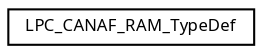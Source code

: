 digraph "Graphical Class Hierarchy"
{
  edge [fontname="Sans",fontsize="8",labelfontname="Sans",labelfontsize="8"];
  node [fontname="Sans",fontsize="8",shape=record];
  rankdir="LR";
  Node1 [label="LPC_CANAF_RAM_TypeDef",height=0.2,width=0.4,color="black", fillcolor="white", style="filled",URL="$struct_l_p_c___c_a_n_a_f___r_a_m___type_def.html",tooltip="Controller Area Network Acceptance Filter RAM (CANAF_RAM)structure definition. "];
}
